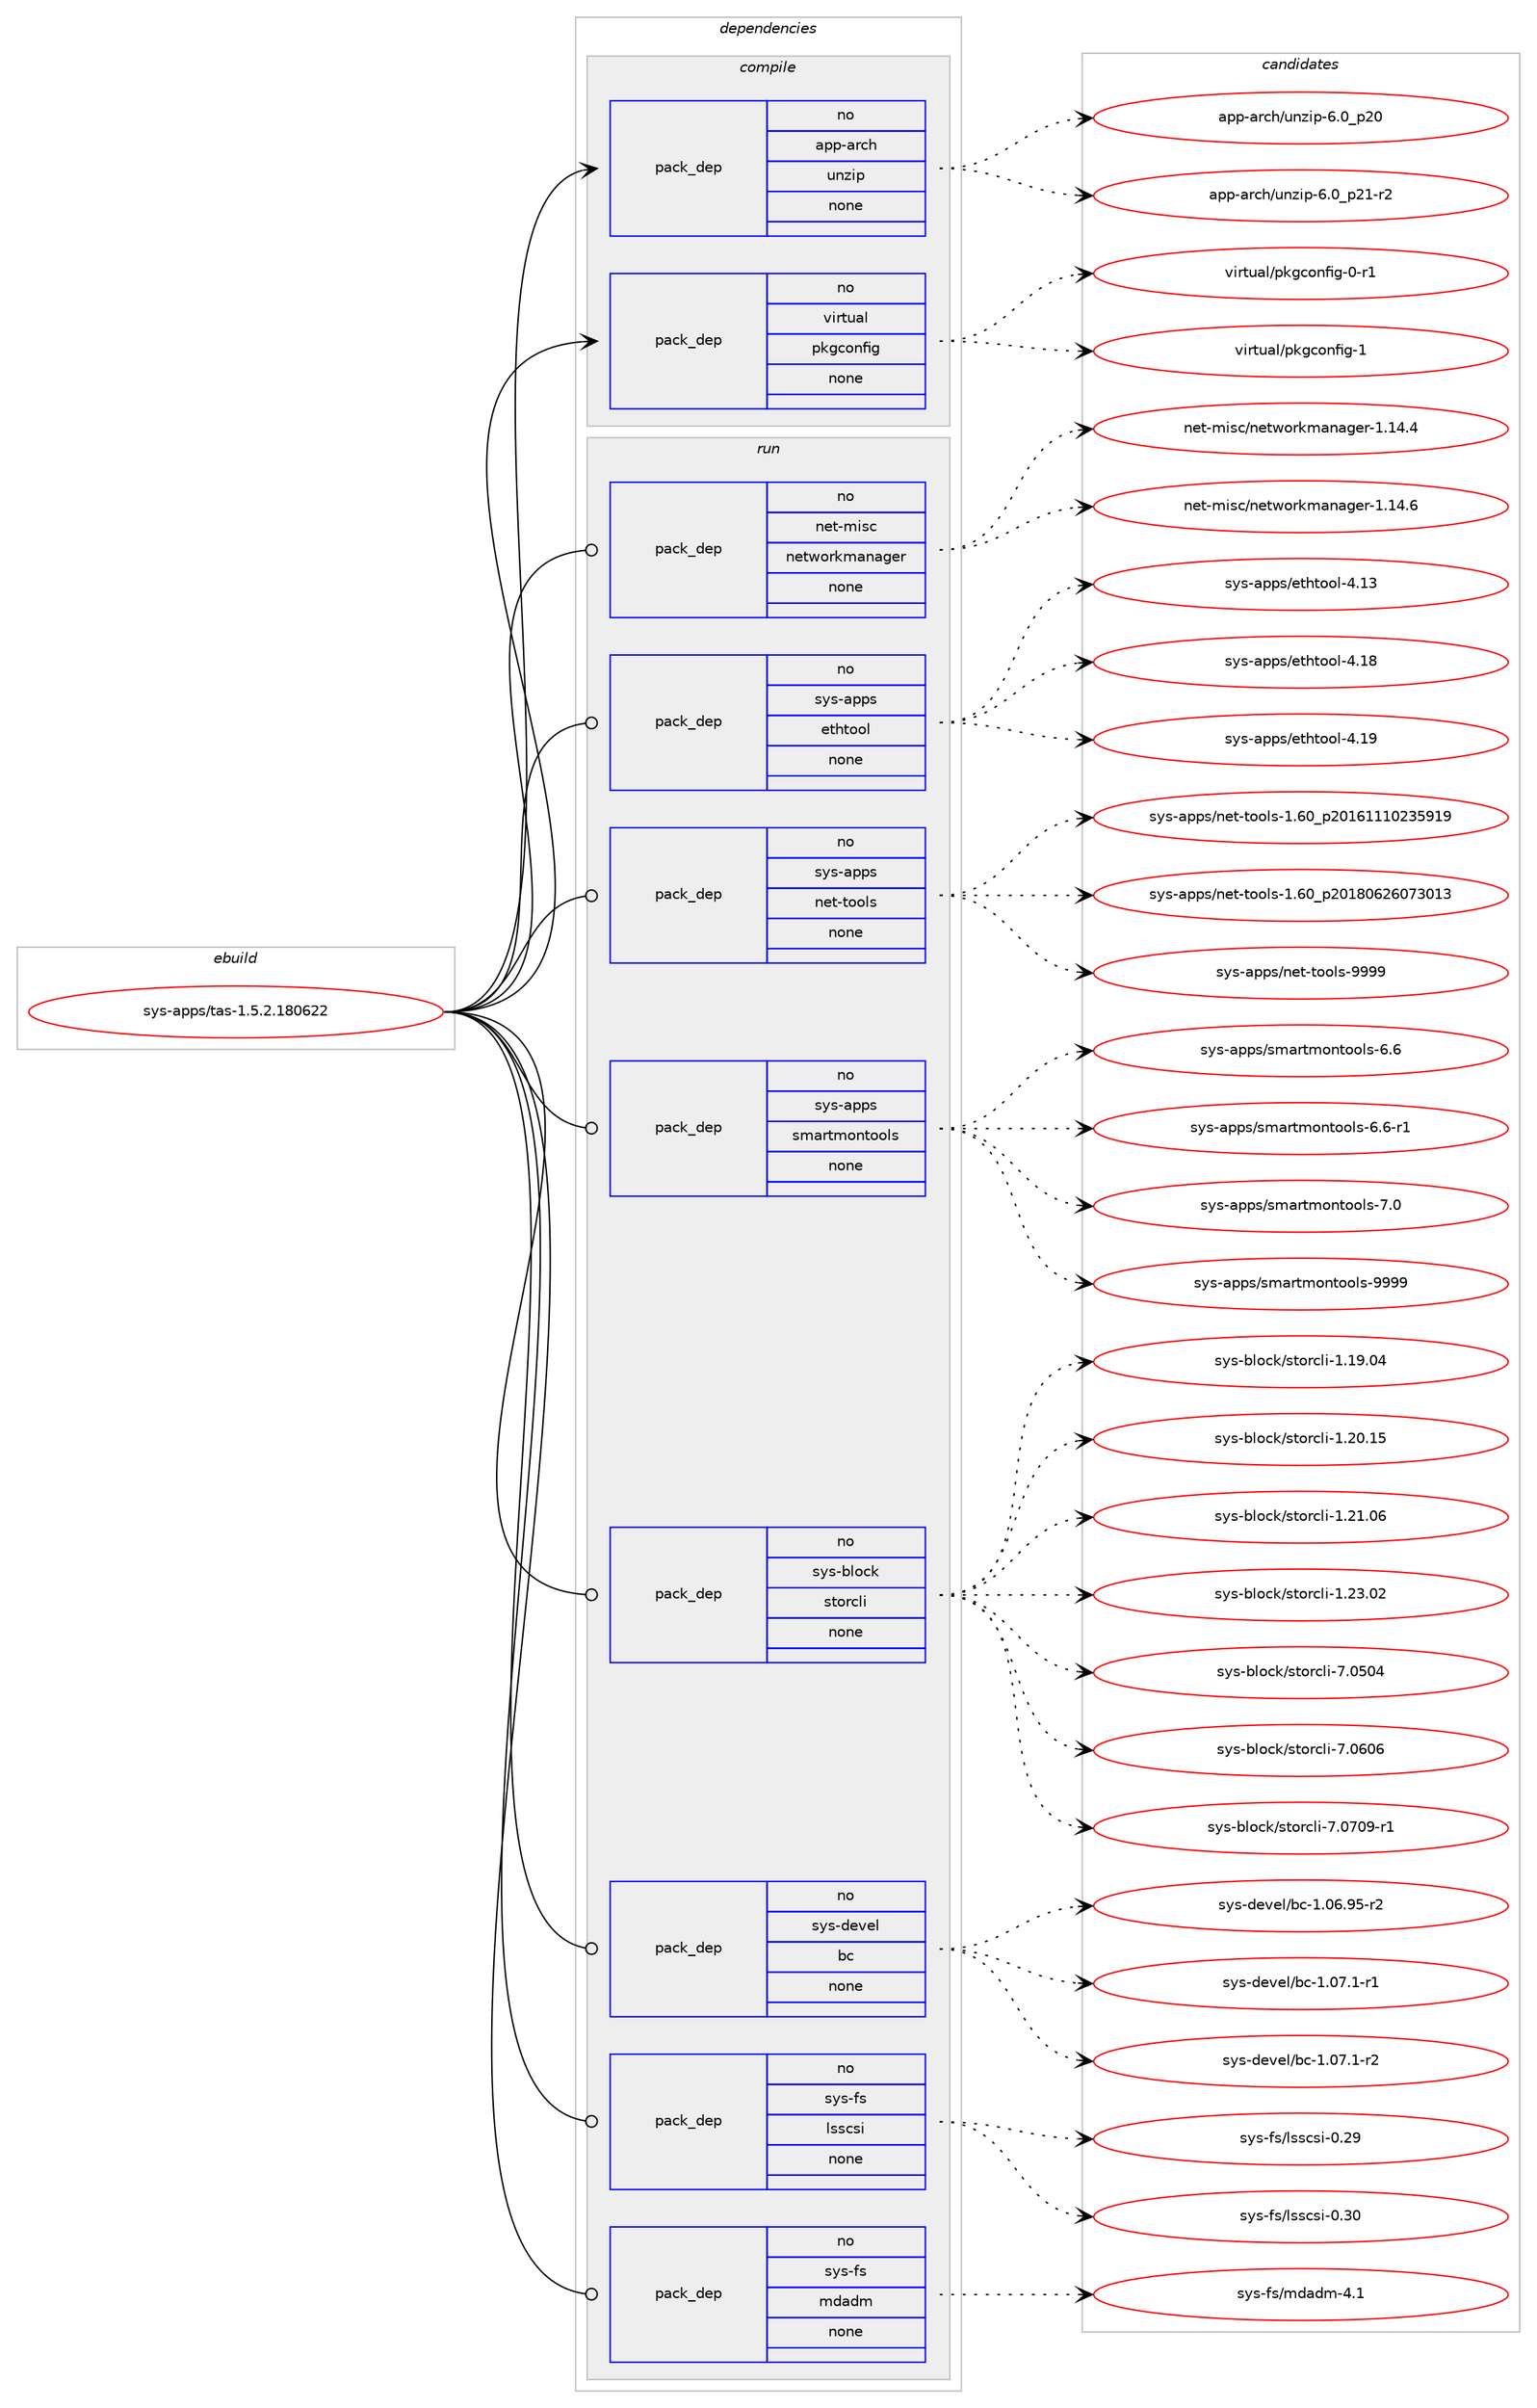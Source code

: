digraph prolog {

# *************
# Graph options
# *************

newrank=true;
concentrate=true;
compound=true;
graph [rankdir=LR,fontname=Helvetica,fontsize=10,ranksep=1.5];#, ranksep=2.5, nodesep=0.2];
edge  [arrowhead=vee];
node  [fontname=Helvetica,fontsize=10];

# **********
# The ebuild
# **********

subgraph cluster_leftcol {
color=gray;
rank=same;
label=<<i>ebuild</i>>;
id [label="sys-apps/tas-1.5.2.180622", color=red, width=4, href="../sys-apps/tas-1.5.2.180622.svg"];
}

# ****************
# The dependencies
# ****************

subgraph cluster_midcol {
color=gray;
label=<<i>dependencies</i>>;
subgraph cluster_compile {
fillcolor="#eeeeee";
style=filled;
label=<<i>compile</i>>;
subgraph pack1230111 {
dependency1715647 [label=<<TABLE BORDER="0" CELLBORDER="1" CELLSPACING="0" CELLPADDING="4" WIDTH="220"><TR><TD ROWSPAN="6" CELLPADDING="30">pack_dep</TD></TR><TR><TD WIDTH="110">no</TD></TR><TR><TD>app-arch</TD></TR><TR><TD>unzip</TD></TR><TR><TD>none</TD></TR><TR><TD></TD></TR></TABLE>>, shape=none, color=blue];
}
id:e -> dependency1715647:w [weight=20,style="solid",arrowhead="vee"];
subgraph pack1230112 {
dependency1715648 [label=<<TABLE BORDER="0" CELLBORDER="1" CELLSPACING="0" CELLPADDING="4" WIDTH="220"><TR><TD ROWSPAN="6" CELLPADDING="30">pack_dep</TD></TR><TR><TD WIDTH="110">no</TD></TR><TR><TD>virtual</TD></TR><TR><TD>pkgconfig</TD></TR><TR><TD>none</TD></TR><TR><TD></TD></TR></TABLE>>, shape=none, color=blue];
}
id:e -> dependency1715648:w [weight=20,style="solid",arrowhead="vee"];
}
subgraph cluster_compileandrun {
fillcolor="#eeeeee";
style=filled;
label=<<i>compile and run</i>>;
}
subgraph cluster_run {
fillcolor="#eeeeee";
style=filled;
label=<<i>run</i>>;
subgraph pack1230113 {
dependency1715649 [label=<<TABLE BORDER="0" CELLBORDER="1" CELLSPACING="0" CELLPADDING="4" WIDTH="220"><TR><TD ROWSPAN="6" CELLPADDING="30">pack_dep</TD></TR><TR><TD WIDTH="110">no</TD></TR><TR><TD>net-misc</TD></TR><TR><TD>networkmanager</TD></TR><TR><TD>none</TD></TR><TR><TD></TD></TR></TABLE>>, shape=none, color=blue];
}
id:e -> dependency1715649:w [weight=20,style="solid",arrowhead="odot"];
subgraph pack1230114 {
dependency1715650 [label=<<TABLE BORDER="0" CELLBORDER="1" CELLSPACING="0" CELLPADDING="4" WIDTH="220"><TR><TD ROWSPAN="6" CELLPADDING="30">pack_dep</TD></TR><TR><TD WIDTH="110">no</TD></TR><TR><TD>sys-apps</TD></TR><TR><TD>ethtool</TD></TR><TR><TD>none</TD></TR><TR><TD></TD></TR></TABLE>>, shape=none, color=blue];
}
id:e -> dependency1715650:w [weight=20,style="solid",arrowhead="odot"];
subgraph pack1230115 {
dependency1715651 [label=<<TABLE BORDER="0" CELLBORDER="1" CELLSPACING="0" CELLPADDING="4" WIDTH="220"><TR><TD ROWSPAN="6" CELLPADDING="30">pack_dep</TD></TR><TR><TD WIDTH="110">no</TD></TR><TR><TD>sys-apps</TD></TR><TR><TD>net-tools</TD></TR><TR><TD>none</TD></TR><TR><TD></TD></TR></TABLE>>, shape=none, color=blue];
}
id:e -> dependency1715651:w [weight=20,style="solid",arrowhead="odot"];
subgraph pack1230116 {
dependency1715652 [label=<<TABLE BORDER="0" CELLBORDER="1" CELLSPACING="0" CELLPADDING="4" WIDTH="220"><TR><TD ROWSPAN="6" CELLPADDING="30">pack_dep</TD></TR><TR><TD WIDTH="110">no</TD></TR><TR><TD>sys-apps</TD></TR><TR><TD>smartmontools</TD></TR><TR><TD>none</TD></TR><TR><TD></TD></TR></TABLE>>, shape=none, color=blue];
}
id:e -> dependency1715652:w [weight=20,style="solid",arrowhead="odot"];
subgraph pack1230117 {
dependency1715653 [label=<<TABLE BORDER="0" CELLBORDER="1" CELLSPACING="0" CELLPADDING="4" WIDTH="220"><TR><TD ROWSPAN="6" CELLPADDING="30">pack_dep</TD></TR><TR><TD WIDTH="110">no</TD></TR><TR><TD>sys-block</TD></TR><TR><TD>storcli</TD></TR><TR><TD>none</TD></TR><TR><TD></TD></TR></TABLE>>, shape=none, color=blue];
}
id:e -> dependency1715653:w [weight=20,style="solid",arrowhead="odot"];
subgraph pack1230118 {
dependency1715654 [label=<<TABLE BORDER="0" CELLBORDER="1" CELLSPACING="0" CELLPADDING="4" WIDTH="220"><TR><TD ROWSPAN="6" CELLPADDING="30">pack_dep</TD></TR><TR><TD WIDTH="110">no</TD></TR><TR><TD>sys-devel</TD></TR><TR><TD>bc</TD></TR><TR><TD>none</TD></TR><TR><TD></TD></TR></TABLE>>, shape=none, color=blue];
}
id:e -> dependency1715654:w [weight=20,style="solid",arrowhead="odot"];
subgraph pack1230119 {
dependency1715655 [label=<<TABLE BORDER="0" CELLBORDER="1" CELLSPACING="0" CELLPADDING="4" WIDTH="220"><TR><TD ROWSPAN="6" CELLPADDING="30">pack_dep</TD></TR><TR><TD WIDTH="110">no</TD></TR><TR><TD>sys-fs</TD></TR><TR><TD>lsscsi</TD></TR><TR><TD>none</TD></TR><TR><TD></TD></TR></TABLE>>, shape=none, color=blue];
}
id:e -> dependency1715655:w [weight=20,style="solid",arrowhead="odot"];
subgraph pack1230120 {
dependency1715656 [label=<<TABLE BORDER="0" CELLBORDER="1" CELLSPACING="0" CELLPADDING="4" WIDTH="220"><TR><TD ROWSPAN="6" CELLPADDING="30">pack_dep</TD></TR><TR><TD WIDTH="110">no</TD></TR><TR><TD>sys-fs</TD></TR><TR><TD>mdadm</TD></TR><TR><TD>none</TD></TR><TR><TD></TD></TR></TABLE>>, shape=none, color=blue];
}
id:e -> dependency1715656:w [weight=20,style="solid",arrowhead="odot"];
}
}

# **************
# The candidates
# **************

subgraph cluster_choices {
rank=same;
color=gray;
label=<<i>candidates</i>>;

subgraph choice1230111 {
color=black;
nodesep=1;
choice971121124597114991044711711012210511245544648951125048 [label="app-arch/unzip-6.0_p20", color=red, width=4,href="../app-arch/unzip-6.0_p20.svg"];
choice9711211245971149910447117110122105112455446489511250494511450 [label="app-arch/unzip-6.0_p21-r2", color=red, width=4,href="../app-arch/unzip-6.0_p21-r2.svg"];
dependency1715647:e -> choice971121124597114991044711711012210511245544648951125048:w [style=dotted,weight="100"];
dependency1715647:e -> choice9711211245971149910447117110122105112455446489511250494511450:w [style=dotted,weight="100"];
}
subgraph choice1230112 {
color=black;
nodesep=1;
choice11810511411611797108471121071039911111010210510345484511449 [label="virtual/pkgconfig-0-r1", color=red, width=4,href="../virtual/pkgconfig-0-r1.svg"];
choice1181051141161179710847112107103991111101021051034549 [label="virtual/pkgconfig-1", color=red, width=4,href="../virtual/pkgconfig-1.svg"];
dependency1715648:e -> choice11810511411611797108471121071039911111010210510345484511449:w [style=dotted,weight="100"];
dependency1715648:e -> choice1181051141161179710847112107103991111101021051034549:w [style=dotted,weight="100"];
}
subgraph choice1230113 {
color=black;
nodesep=1;
choice110101116451091051159947110101116119111114107109971109710310111445494649524652 [label="net-misc/networkmanager-1.14.4", color=red, width=4,href="../net-misc/networkmanager-1.14.4.svg"];
choice110101116451091051159947110101116119111114107109971109710310111445494649524654 [label="net-misc/networkmanager-1.14.6", color=red, width=4,href="../net-misc/networkmanager-1.14.6.svg"];
dependency1715649:e -> choice110101116451091051159947110101116119111114107109971109710310111445494649524652:w [style=dotted,weight="100"];
dependency1715649:e -> choice110101116451091051159947110101116119111114107109971109710310111445494649524654:w [style=dotted,weight="100"];
}
subgraph choice1230114 {
color=black;
nodesep=1;
choice1151211154597112112115471011161041161111111084552464951 [label="sys-apps/ethtool-4.13", color=red, width=4,href="../sys-apps/ethtool-4.13.svg"];
choice1151211154597112112115471011161041161111111084552464956 [label="sys-apps/ethtool-4.18", color=red, width=4,href="../sys-apps/ethtool-4.18.svg"];
choice1151211154597112112115471011161041161111111084552464957 [label="sys-apps/ethtool-4.19", color=red, width=4,href="../sys-apps/ethtool-4.19.svg"];
dependency1715650:e -> choice1151211154597112112115471011161041161111111084552464951:w [style=dotted,weight="100"];
dependency1715650:e -> choice1151211154597112112115471011161041161111111084552464956:w [style=dotted,weight="100"];
dependency1715650:e -> choice1151211154597112112115471011161041161111111084552464957:w [style=dotted,weight="100"];
}
subgraph choice1230115 {
color=black;
nodesep=1;
choice115121115459711211211547110101116451161111111081154549465448951125048495449494948505153574957 [label="sys-apps/net-tools-1.60_p20161110235919", color=red, width=4,href="../sys-apps/net-tools-1.60_p20161110235919.svg"];
choice115121115459711211211547110101116451161111111081154549465448951125048495648545054485551484951 [label="sys-apps/net-tools-1.60_p20180626073013", color=red, width=4,href="../sys-apps/net-tools-1.60_p20180626073013.svg"];
choice115121115459711211211547110101116451161111111081154557575757 [label="sys-apps/net-tools-9999", color=red, width=4,href="../sys-apps/net-tools-9999.svg"];
dependency1715651:e -> choice115121115459711211211547110101116451161111111081154549465448951125048495449494948505153574957:w [style=dotted,weight="100"];
dependency1715651:e -> choice115121115459711211211547110101116451161111111081154549465448951125048495648545054485551484951:w [style=dotted,weight="100"];
dependency1715651:e -> choice115121115459711211211547110101116451161111111081154557575757:w [style=dotted,weight="100"];
}
subgraph choice1230116 {
color=black;
nodesep=1;
choice1151211154597112112115471151099711411610911111011611111110811545544654 [label="sys-apps/smartmontools-6.6", color=red, width=4,href="../sys-apps/smartmontools-6.6.svg"];
choice11512111545971121121154711510997114116109111110116111111108115455446544511449 [label="sys-apps/smartmontools-6.6-r1", color=red, width=4,href="../sys-apps/smartmontools-6.6-r1.svg"];
choice1151211154597112112115471151099711411610911111011611111110811545554648 [label="sys-apps/smartmontools-7.0", color=red, width=4,href="../sys-apps/smartmontools-7.0.svg"];
choice115121115459711211211547115109971141161091111101161111111081154557575757 [label="sys-apps/smartmontools-9999", color=red, width=4,href="../sys-apps/smartmontools-9999.svg"];
dependency1715652:e -> choice1151211154597112112115471151099711411610911111011611111110811545544654:w [style=dotted,weight="100"];
dependency1715652:e -> choice11512111545971121121154711510997114116109111110116111111108115455446544511449:w [style=dotted,weight="100"];
dependency1715652:e -> choice1151211154597112112115471151099711411610911111011611111110811545554648:w [style=dotted,weight="100"];
dependency1715652:e -> choice115121115459711211211547115109971141161091111101161111111081154557575757:w [style=dotted,weight="100"];
}
subgraph choice1230117 {
color=black;
nodesep=1;
choice11512111545981081119910747115116111114991081054549464957464852 [label="sys-block/storcli-1.19.04", color=red, width=4,href="../sys-block/storcli-1.19.04.svg"];
choice11512111545981081119910747115116111114991081054549465048464953 [label="sys-block/storcli-1.20.15", color=red, width=4,href="../sys-block/storcli-1.20.15.svg"];
choice11512111545981081119910747115116111114991081054549465049464854 [label="sys-block/storcli-1.21.06", color=red, width=4,href="../sys-block/storcli-1.21.06.svg"];
choice11512111545981081119910747115116111114991081054549465051464850 [label="sys-block/storcli-1.23.02", color=red, width=4,href="../sys-block/storcli-1.23.02.svg"];
choice115121115459810811199107471151161111149910810545554648534852 [label="sys-block/storcli-7.0504", color=red, width=4,href="../sys-block/storcli-7.0504.svg"];
choice115121115459810811199107471151161111149910810545554648544854 [label="sys-block/storcli-7.0606", color=red, width=4,href="../sys-block/storcli-7.0606.svg"];
choice1151211154598108111991074711511611111499108105455546485548574511449 [label="sys-block/storcli-7.0709-r1", color=red, width=4,href="../sys-block/storcli-7.0709-r1.svg"];
dependency1715653:e -> choice11512111545981081119910747115116111114991081054549464957464852:w [style=dotted,weight="100"];
dependency1715653:e -> choice11512111545981081119910747115116111114991081054549465048464953:w [style=dotted,weight="100"];
dependency1715653:e -> choice11512111545981081119910747115116111114991081054549465049464854:w [style=dotted,weight="100"];
dependency1715653:e -> choice11512111545981081119910747115116111114991081054549465051464850:w [style=dotted,weight="100"];
dependency1715653:e -> choice115121115459810811199107471151161111149910810545554648534852:w [style=dotted,weight="100"];
dependency1715653:e -> choice115121115459810811199107471151161111149910810545554648544854:w [style=dotted,weight="100"];
dependency1715653:e -> choice1151211154598108111991074711511611111499108105455546485548574511449:w [style=dotted,weight="100"];
}
subgraph choice1230118 {
color=black;
nodesep=1;
choice1151211154510010111810110847989945494648544657534511450 [label="sys-devel/bc-1.06.95-r2", color=red, width=4,href="../sys-devel/bc-1.06.95-r2.svg"];
choice11512111545100101118101108479899454946485546494511449 [label="sys-devel/bc-1.07.1-r1", color=red, width=4,href="../sys-devel/bc-1.07.1-r1.svg"];
choice11512111545100101118101108479899454946485546494511450 [label="sys-devel/bc-1.07.1-r2", color=red, width=4,href="../sys-devel/bc-1.07.1-r2.svg"];
dependency1715654:e -> choice1151211154510010111810110847989945494648544657534511450:w [style=dotted,weight="100"];
dependency1715654:e -> choice11512111545100101118101108479899454946485546494511449:w [style=dotted,weight="100"];
dependency1715654:e -> choice11512111545100101118101108479899454946485546494511450:w [style=dotted,weight="100"];
}
subgraph choice1230119 {
color=black;
nodesep=1;
choice1151211154510211547108115115991151054548465057 [label="sys-fs/lsscsi-0.29", color=red, width=4,href="../sys-fs/lsscsi-0.29.svg"];
choice1151211154510211547108115115991151054548465148 [label="sys-fs/lsscsi-0.30", color=red, width=4,href="../sys-fs/lsscsi-0.30.svg"];
dependency1715655:e -> choice1151211154510211547108115115991151054548465057:w [style=dotted,weight="100"];
dependency1715655:e -> choice1151211154510211547108115115991151054548465148:w [style=dotted,weight="100"];
}
subgraph choice1230120 {
color=black;
nodesep=1;
choice11512111545102115471091009710010945524649 [label="sys-fs/mdadm-4.1", color=red, width=4,href="../sys-fs/mdadm-4.1.svg"];
dependency1715656:e -> choice11512111545102115471091009710010945524649:w [style=dotted,weight="100"];
}
}

}

